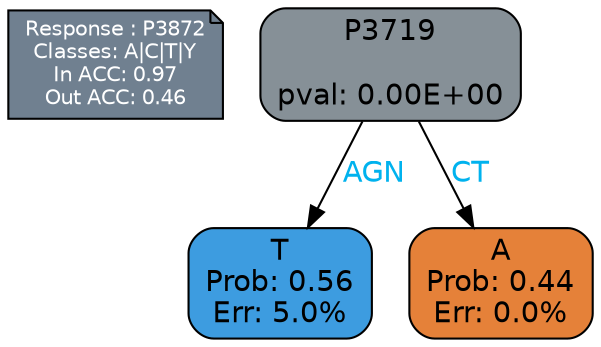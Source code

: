digraph Tree {
node [shape=box, style="filled, rounded", color="black", fontname=helvetica] ;
graph [ranksep=equally, splines=polylines, bgcolor=transparent, dpi=600] ;
edge [fontname=helvetica] ;
LEGEND [label="Response : P3872
Classes: A|C|T|Y
In ACC: 0.97
Out ACC: 0.46
",shape=note,align=left,style=filled,fillcolor="slategray",fontcolor="white",fontsize=10];1 [label="P3719

pval: 0.00E+00", fillcolor="#869097"] ;
2 [label="T
Prob: 0.56
Err: 5.0%", fillcolor="#3d9ce0"] ;
3 [label="A
Prob: 0.44
Err: 0.0%", fillcolor="#e58139"] ;
1 -> 2 [label="AGN",fontcolor=deepskyblue2] ;
1 -> 3 [label="CT",fontcolor=deepskyblue2] ;
{rank = same; 2;3;}{rank = same; LEGEND;1;}}